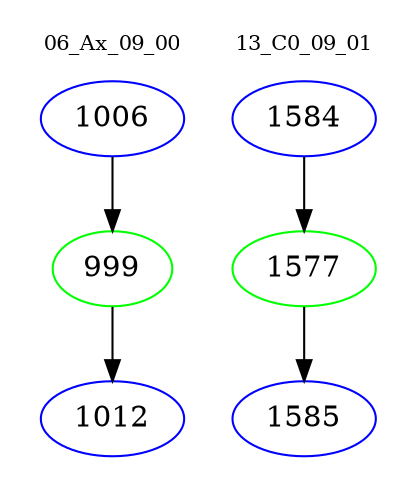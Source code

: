 digraph{
subgraph cluster_0 {
color = white
label = "06_Ax_09_00";
fontsize=10;
T0_1006 [label="1006", color="blue"]
T0_1006 -> T0_999 [color="black"]
T0_999 [label="999", color="green"]
T0_999 -> T0_1012 [color="black"]
T0_1012 [label="1012", color="blue"]
}
subgraph cluster_1 {
color = white
label = "13_C0_09_01";
fontsize=10;
T1_1584 [label="1584", color="blue"]
T1_1584 -> T1_1577 [color="black"]
T1_1577 [label="1577", color="green"]
T1_1577 -> T1_1585 [color="black"]
T1_1585 [label="1585", color="blue"]
}
}

